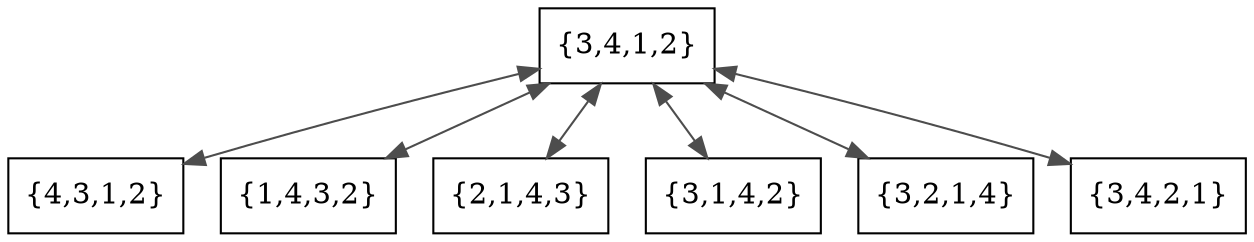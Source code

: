 graph g {
node[shape=box];
edge[dir=both,color=gray30];
n3412 [label="{3,4,1,2}"];
n4312 [label="{4,3,1,2}"];
n1432 [label="{1,4,3,2}"];
n2143 [label="{2,1,4,3}"];
n3142 [label="{3,1,4,2}"];
n3214 [label="{3,2,1,4}"];
n3421 [label="{3,4,2,1}"];
n3412 -- n4312;
n3412 -- n1432;
n3412 -- n2143;
n3412 -- n3142;
n3412 -- n3214;
n3412 -- n3421;
}
